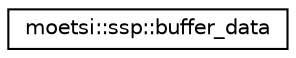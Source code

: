 digraph "Graphical Class Hierarchy"
{
 // LATEX_PDF_SIZE
  edge [fontname="Helvetica",fontsize="10",labelfontname="Helvetica",labelfontsize="10"];
  node [fontname="Helvetica",fontsize="10",shape=record];
  rankdir="LR";
  Node0 [label="moetsi::ssp::buffer_data",height=0.2,width=0.4,color="black", fillcolor="white", style="filled",URL="$structmoetsi_1_1ssp_1_1buffer__data.html",tooltip=" "];
}
